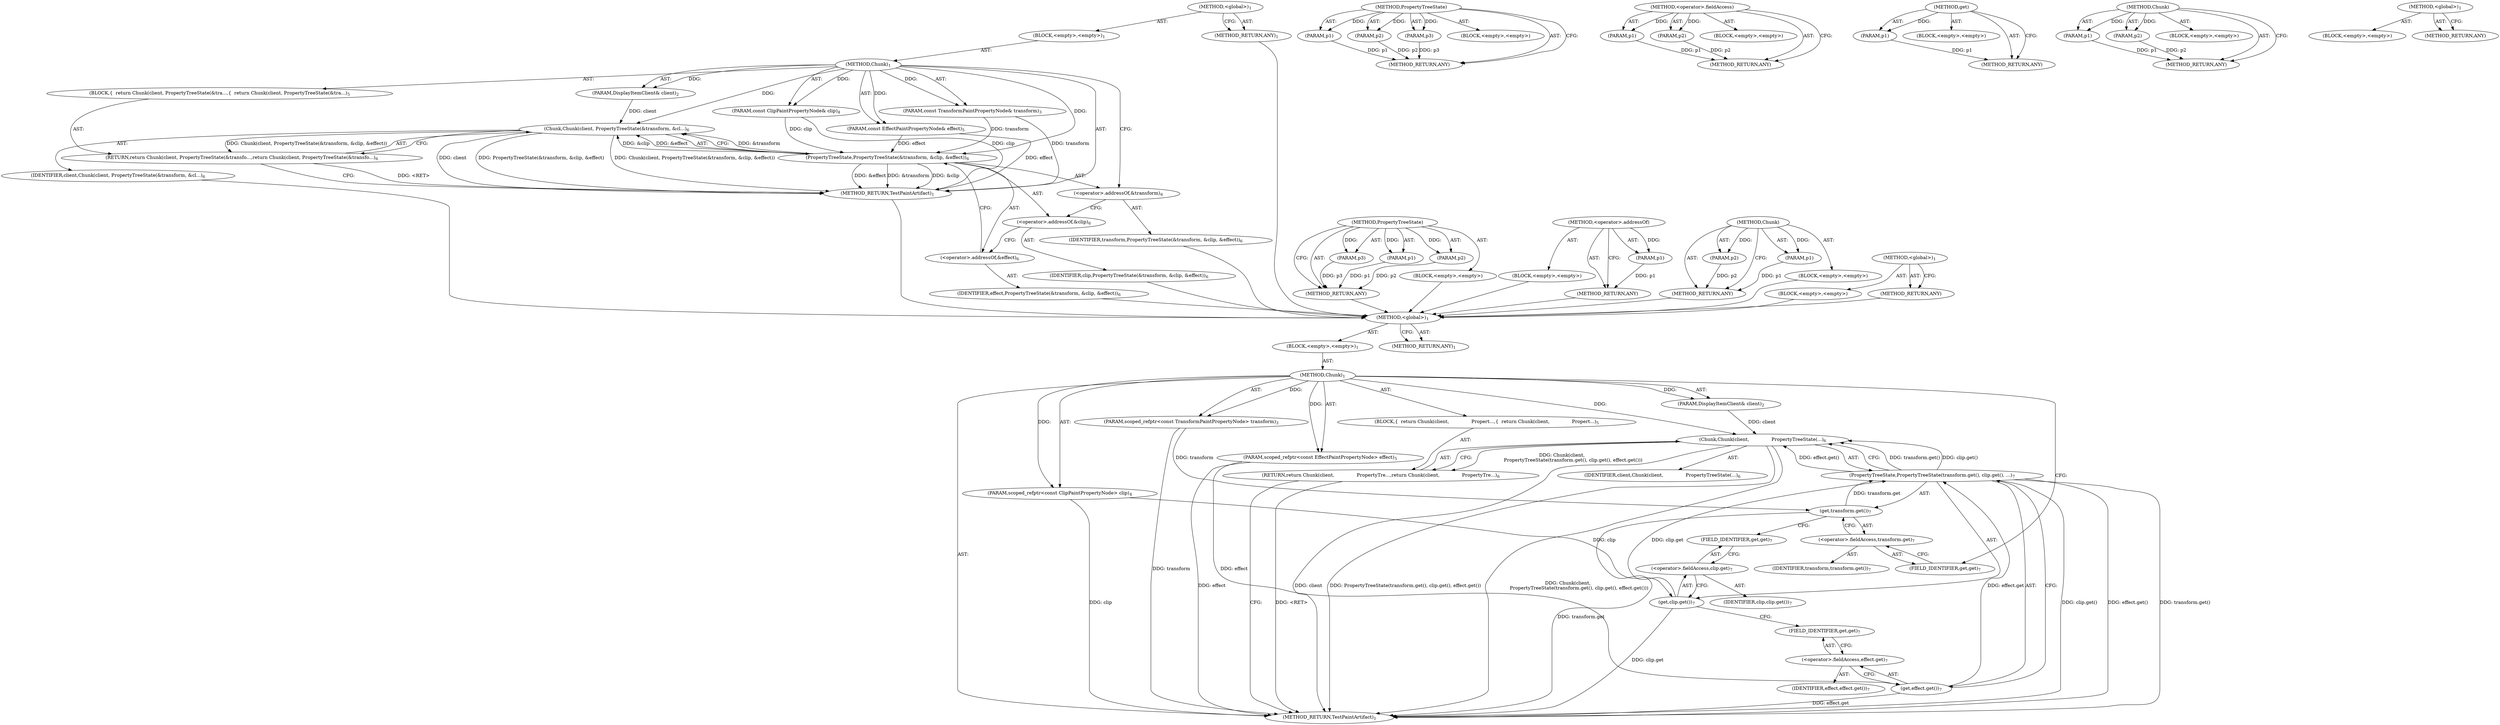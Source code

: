 digraph "&lt;global&gt;" {
vulnerable_6 [label=<(METHOD,&lt;global&gt;)<SUB>1</SUB>>];
vulnerable_7 [label=<(BLOCK,&lt;empty&gt;,&lt;empty&gt;)<SUB>1</SUB>>];
vulnerable_8 [label=<(METHOD,Chunk)<SUB>1</SUB>>];
vulnerable_9 [label=<(PARAM,DisplayItemClient&amp; client)<SUB>2</SUB>>];
vulnerable_10 [label=<(PARAM,scoped_refptr&lt;const TransformPaintPropertyNode&gt; transform)<SUB>3</SUB>>];
vulnerable_11 [label=<(PARAM,scoped_refptr&lt;const ClipPaintPropertyNode&gt; clip)<SUB>4</SUB>>];
vulnerable_12 [label=<(PARAM,scoped_refptr&lt;const EffectPaintPropertyNode&gt; effect)<SUB>5</SUB>>];
vulnerable_13 [label=<(BLOCK,{
  return Chunk(client,
               Propert...,{
  return Chunk(client,
               Propert...)<SUB>5</SUB>>];
vulnerable_14 [label=<(RETURN,return Chunk(client,
               PropertyTre...,return Chunk(client,
               PropertyTre...)<SUB>6</SUB>>];
vulnerable_15 [label=<(Chunk,Chunk(client,
               PropertyTreeState(...)<SUB>6</SUB>>];
vulnerable_16 [label=<(IDENTIFIER,client,Chunk(client,
               PropertyTreeState(...)<SUB>6</SUB>>];
vulnerable_17 [label=<(PropertyTreeState,PropertyTreeState(transform.get(), clip.get(), ...)<SUB>7</SUB>>];
vulnerable_18 [label=<(get,transform.get())<SUB>7</SUB>>];
vulnerable_19 [label=<(&lt;operator&gt;.fieldAccess,transform.get)<SUB>7</SUB>>];
vulnerable_20 [label=<(IDENTIFIER,transform,transform.get())<SUB>7</SUB>>];
vulnerable_21 [label=<(FIELD_IDENTIFIER,get,get)<SUB>7</SUB>>];
vulnerable_22 [label=<(get,clip.get())<SUB>7</SUB>>];
vulnerable_23 [label=<(&lt;operator&gt;.fieldAccess,clip.get)<SUB>7</SUB>>];
vulnerable_24 [label=<(IDENTIFIER,clip,clip.get())<SUB>7</SUB>>];
vulnerable_25 [label=<(FIELD_IDENTIFIER,get,get)<SUB>7</SUB>>];
vulnerable_26 [label=<(get,effect.get())<SUB>7</SUB>>];
vulnerable_27 [label=<(&lt;operator&gt;.fieldAccess,effect.get)<SUB>7</SUB>>];
vulnerable_28 [label=<(IDENTIFIER,effect,effect.get())<SUB>7</SUB>>];
vulnerable_29 [label=<(FIELD_IDENTIFIER,get,get)<SUB>7</SUB>>];
vulnerable_30 [label=<(METHOD_RETURN,TestPaintArtifact)<SUB>1</SUB>>];
vulnerable_32 [label=<(METHOD_RETURN,ANY)<SUB>1</SUB>>];
vulnerable_60 [label=<(METHOD,PropertyTreeState)>];
vulnerable_61 [label=<(PARAM,p1)>];
vulnerable_62 [label=<(PARAM,p2)>];
vulnerable_63 [label=<(PARAM,p3)>];
vulnerable_64 [label=<(BLOCK,&lt;empty&gt;,&lt;empty&gt;)>];
vulnerable_65 [label=<(METHOD_RETURN,ANY)>];
vulnerable_70 [label=<(METHOD,&lt;operator&gt;.fieldAccess)>];
vulnerable_71 [label=<(PARAM,p1)>];
vulnerable_72 [label=<(PARAM,p2)>];
vulnerable_73 [label=<(BLOCK,&lt;empty&gt;,&lt;empty&gt;)>];
vulnerable_74 [label=<(METHOD_RETURN,ANY)>];
vulnerable_66 [label=<(METHOD,get)>];
vulnerable_67 [label=<(PARAM,p1)>];
vulnerable_68 [label=<(BLOCK,&lt;empty&gt;,&lt;empty&gt;)>];
vulnerable_69 [label=<(METHOD_RETURN,ANY)>];
vulnerable_55 [label=<(METHOD,Chunk)>];
vulnerable_56 [label=<(PARAM,p1)>];
vulnerable_57 [label=<(PARAM,p2)>];
vulnerable_58 [label=<(BLOCK,&lt;empty&gt;,&lt;empty&gt;)>];
vulnerable_59 [label=<(METHOD_RETURN,ANY)>];
vulnerable_49 [label=<(METHOD,&lt;global&gt;)<SUB>1</SUB>>];
vulnerable_50 [label=<(BLOCK,&lt;empty&gt;,&lt;empty&gt;)>];
vulnerable_51 [label=<(METHOD_RETURN,ANY)>];
fixed_6 [label=<(METHOD,&lt;global&gt;)<SUB>1</SUB>>];
fixed_7 [label=<(BLOCK,&lt;empty&gt;,&lt;empty&gt;)<SUB>1</SUB>>];
fixed_8 [label=<(METHOD,Chunk)<SUB>1</SUB>>];
fixed_9 [label=<(PARAM,DisplayItemClient&amp; client)<SUB>2</SUB>>];
fixed_10 [label=<(PARAM,const TransformPaintPropertyNode&amp; transform)<SUB>3</SUB>>];
fixed_11 [label=<(PARAM,const ClipPaintPropertyNode&amp; clip)<SUB>4</SUB>>];
fixed_12 [label=<(PARAM,const EffectPaintPropertyNode&amp; effect)<SUB>5</SUB>>];
fixed_13 [label=<(BLOCK,{
  return Chunk(client, PropertyTreeState(&amp;tra...,{
  return Chunk(client, PropertyTreeState(&amp;tra...)<SUB>5</SUB>>];
fixed_14 [label=<(RETURN,return Chunk(client, PropertyTreeState(&amp;transfo...,return Chunk(client, PropertyTreeState(&amp;transfo...)<SUB>6</SUB>>];
fixed_15 [label=<(Chunk,Chunk(client, PropertyTreeState(&amp;transform, &amp;cl...)<SUB>6</SUB>>];
fixed_16 [label=<(IDENTIFIER,client,Chunk(client, PropertyTreeState(&amp;transform, &amp;cl...)<SUB>6</SUB>>];
fixed_17 [label=<(PropertyTreeState,PropertyTreeState(&amp;transform, &amp;clip, &amp;effect))<SUB>6</SUB>>];
fixed_18 [label=<(&lt;operator&gt;.addressOf,&amp;transform)<SUB>6</SUB>>];
fixed_19 [label=<(IDENTIFIER,transform,PropertyTreeState(&amp;transform, &amp;clip, &amp;effect))<SUB>6</SUB>>];
fixed_20 [label=<(&lt;operator&gt;.addressOf,&amp;clip)<SUB>6</SUB>>];
fixed_21 [label=<(IDENTIFIER,clip,PropertyTreeState(&amp;transform, &amp;clip, &amp;effect))<SUB>6</SUB>>];
fixed_22 [label=<(&lt;operator&gt;.addressOf,&amp;effect)<SUB>6</SUB>>];
fixed_23 [label=<(IDENTIFIER,effect,PropertyTreeState(&amp;transform, &amp;clip, &amp;effect))<SUB>6</SUB>>];
fixed_24 [label=<(METHOD_RETURN,TestPaintArtifact)<SUB>1</SUB>>];
fixed_26 [label=<(METHOD_RETURN,ANY)<SUB>1</SUB>>];
fixed_54 [label=<(METHOD,PropertyTreeState)>];
fixed_55 [label=<(PARAM,p1)>];
fixed_56 [label=<(PARAM,p2)>];
fixed_57 [label=<(PARAM,p3)>];
fixed_58 [label=<(BLOCK,&lt;empty&gt;,&lt;empty&gt;)>];
fixed_59 [label=<(METHOD_RETURN,ANY)>];
fixed_60 [label=<(METHOD,&lt;operator&gt;.addressOf)>];
fixed_61 [label=<(PARAM,p1)>];
fixed_62 [label=<(BLOCK,&lt;empty&gt;,&lt;empty&gt;)>];
fixed_63 [label=<(METHOD_RETURN,ANY)>];
fixed_49 [label=<(METHOD,Chunk)>];
fixed_50 [label=<(PARAM,p1)>];
fixed_51 [label=<(PARAM,p2)>];
fixed_52 [label=<(BLOCK,&lt;empty&gt;,&lt;empty&gt;)>];
fixed_53 [label=<(METHOD_RETURN,ANY)>];
fixed_43 [label=<(METHOD,&lt;global&gt;)<SUB>1</SUB>>];
fixed_44 [label=<(BLOCK,&lt;empty&gt;,&lt;empty&gt;)>];
fixed_45 [label=<(METHOD_RETURN,ANY)>];
vulnerable_6 -> vulnerable_7  [key=0, label="AST: "];
vulnerable_6 -> vulnerable_32  [key=0, label="AST: "];
vulnerable_6 -> vulnerable_32  [key=1, label="CFG: "];
vulnerable_7 -> vulnerable_8  [key=0, label="AST: "];
vulnerable_8 -> vulnerable_9  [key=0, label="AST: "];
vulnerable_8 -> vulnerable_9  [key=1, label="DDG: "];
vulnerable_8 -> vulnerable_10  [key=0, label="AST: "];
vulnerable_8 -> vulnerable_10  [key=1, label="DDG: "];
vulnerable_8 -> vulnerable_11  [key=0, label="AST: "];
vulnerable_8 -> vulnerable_11  [key=1, label="DDG: "];
vulnerable_8 -> vulnerable_12  [key=0, label="AST: "];
vulnerable_8 -> vulnerable_12  [key=1, label="DDG: "];
vulnerable_8 -> vulnerable_13  [key=0, label="AST: "];
vulnerable_8 -> vulnerable_30  [key=0, label="AST: "];
vulnerable_8 -> vulnerable_21  [key=0, label="CFG: "];
vulnerable_8 -> vulnerable_15  [key=0, label="DDG: "];
vulnerable_9 -> vulnerable_15  [key=0, label="DDG: client"];
vulnerable_10 -> vulnerable_30  [key=0, label="DDG: transform"];
vulnerable_10 -> vulnerable_18  [key=0, label="DDG: transform"];
vulnerable_11 -> vulnerable_30  [key=0, label="DDG: clip"];
vulnerable_11 -> vulnerable_22  [key=0, label="DDG: clip"];
vulnerable_12 -> vulnerable_30  [key=0, label="DDG: effect"];
vulnerable_12 -> vulnerable_26  [key=0, label="DDG: effect"];
vulnerable_13 -> vulnerable_14  [key=0, label="AST: "];
vulnerable_14 -> vulnerable_15  [key=0, label="AST: "];
vulnerable_14 -> vulnerable_30  [key=0, label="CFG: "];
vulnerable_14 -> vulnerable_30  [key=1, label="DDG: &lt;RET&gt;"];
vulnerable_15 -> vulnerable_16  [key=0, label="AST: "];
vulnerable_15 -> vulnerable_17  [key=0, label="AST: "];
vulnerable_15 -> vulnerable_14  [key=0, label="CFG: "];
vulnerable_15 -> vulnerable_14  [key=1, label="DDG: Chunk(client,
               PropertyTreeState(transform.get(), clip.get(), effect.get()))"];
vulnerable_15 -> vulnerable_30  [key=0, label="DDG: client"];
vulnerable_15 -> vulnerable_30  [key=1, label="DDG: PropertyTreeState(transform.get(), clip.get(), effect.get())"];
vulnerable_15 -> vulnerable_30  [key=2, label="DDG: Chunk(client,
               PropertyTreeState(transform.get(), clip.get(), effect.get()))"];
vulnerable_17 -> vulnerable_18  [key=0, label="AST: "];
vulnerable_17 -> vulnerable_22  [key=0, label="AST: "];
vulnerable_17 -> vulnerable_26  [key=0, label="AST: "];
vulnerable_17 -> vulnerable_15  [key=0, label="CFG: "];
vulnerable_17 -> vulnerable_15  [key=1, label="DDG: transform.get()"];
vulnerable_17 -> vulnerable_15  [key=2, label="DDG: clip.get()"];
vulnerable_17 -> vulnerable_15  [key=3, label="DDG: effect.get()"];
vulnerable_17 -> vulnerable_30  [key=0, label="DDG: transform.get()"];
vulnerable_17 -> vulnerable_30  [key=1, label="DDG: clip.get()"];
vulnerable_17 -> vulnerable_30  [key=2, label="DDG: effect.get()"];
vulnerable_18 -> vulnerable_19  [key=0, label="AST: "];
vulnerable_18 -> vulnerable_25  [key=0, label="CFG: "];
vulnerable_18 -> vulnerable_30  [key=0, label="DDG: transform.get"];
vulnerable_18 -> vulnerable_17  [key=0, label="DDG: transform.get"];
vulnerable_19 -> vulnerable_20  [key=0, label="AST: "];
vulnerable_19 -> vulnerable_21  [key=0, label="AST: "];
vulnerable_19 -> vulnerable_18  [key=0, label="CFG: "];
vulnerable_21 -> vulnerable_19  [key=0, label="CFG: "];
vulnerable_22 -> vulnerable_23  [key=0, label="AST: "];
vulnerable_22 -> vulnerable_29  [key=0, label="CFG: "];
vulnerable_22 -> vulnerable_30  [key=0, label="DDG: clip.get"];
vulnerable_22 -> vulnerable_17  [key=0, label="DDG: clip.get"];
vulnerable_23 -> vulnerable_24  [key=0, label="AST: "];
vulnerable_23 -> vulnerable_25  [key=0, label="AST: "];
vulnerable_23 -> vulnerable_22  [key=0, label="CFG: "];
vulnerable_25 -> vulnerable_23  [key=0, label="CFG: "];
vulnerable_26 -> vulnerable_27  [key=0, label="AST: "];
vulnerable_26 -> vulnerable_17  [key=0, label="CFG: "];
vulnerable_26 -> vulnerable_17  [key=1, label="DDG: effect.get"];
vulnerable_26 -> vulnerable_30  [key=0, label="DDG: effect.get"];
vulnerable_27 -> vulnerable_28  [key=0, label="AST: "];
vulnerable_27 -> vulnerable_29  [key=0, label="AST: "];
vulnerable_27 -> vulnerable_26  [key=0, label="CFG: "];
vulnerable_29 -> vulnerable_27  [key=0, label="CFG: "];
vulnerable_60 -> vulnerable_61  [key=0, label="AST: "];
vulnerable_60 -> vulnerable_61  [key=1, label="DDG: "];
vulnerable_60 -> vulnerable_64  [key=0, label="AST: "];
vulnerable_60 -> vulnerable_62  [key=0, label="AST: "];
vulnerable_60 -> vulnerable_62  [key=1, label="DDG: "];
vulnerable_60 -> vulnerable_65  [key=0, label="AST: "];
vulnerable_60 -> vulnerable_65  [key=1, label="CFG: "];
vulnerable_60 -> vulnerable_63  [key=0, label="AST: "];
vulnerable_60 -> vulnerable_63  [key=1, label="DDG: "];
vulnerable_61 -> vulnerable_65  [key=0, label="DDG: p1"];
vulnerable_62 -> vulnerable_65  [key=0, label="DDG: p2"];
vulnerable_63 -> vulnerable_65  [key=0, label="DDG: p3"];
vulnerable_70 -> vulnerable_71  [key=0, label="AST: "];
vulnerable_70 -> vulnerable_71  [key=1, label="DDG: "];
vulnerable_70 -> vulnerable_73  [key=0, label="AST: "];
vulnerable_70 -> vulnerable_72  [key=0, label="AST: "];
vulnerable_70 -> vulnerable_72  [key=1, label="DDG: "];
vulnerable_70 -> vulnerable_74  [key=0, label="AST: "];
vulnerable_70 -> vulnerable_74  [key=1, label="CFG: "];
vulnerable_71 -> vulnerable_74  [key=0, label="DDG: p1"];
vulnerable_72 -> vulnerable_74  [key=0, label="DDG: p2"];
vulnerable_66 -> vulnerable_67  [key=0, label="AST: "];
vulnerable_66 -> vulnerable_67  [key=1, label="DDG: "];
vulnerable_66 -> vulnerable_68  [key=0, label="AST: "];
vulnerable_66 -> vulnerable_69  [key=0, label="AST: "];
vulnerable_66 -> vulnerable_69  [key=1, label="CFG: "];
vulnerable_67 -> vulnerable_69  [key=0, label="DDG: p1"];
vulnerable_55 -> vulnerable_56  [key=0, label="AST: "];
vulnerable_55 -> vulnerable_56  [key=1, label="DDG: "];
vulnerable_55 -> vulnerable_58  [key=0, label="AST: "];
vulnerable_55 -> vulnerable_57  [key=0, label="AST: "];
vulnerable_55 -> vulnerable_57  [key=1, label="DDG: "];
vulnerable_55 -> vulnerable_59  [key=0, label="AST: "];
vulnerable_55 -> vulnerable_59  [key=1, label="CFG: "];
vulnerable_56 -> vulnerable_59  [key=0, label="DDG: p1"];
vulnerable_57 -> vulnerable_59  [key=0, label="DDG: p2"];
vulnerable_49 -> vulnerable_50  [key=0, label="AST: "];
vulnerable_49 -> vulnerable_51  [key=0, label="AST: "];
vulnerable_49 -> vulnerable_51  [key=1, label="CFG: "];
fixed_6 -> fixed_7  [key=0, label="AST: "];
fixed_6 -> fixed_26  [key=0, label="AST: "];
fixed_6 -> fixed_26  [key=1, label="CFG: "];
fixed_7 -> fixed_8  [key=0, label="AST: "];
fixed_8 -> fixed_9  [key=0, label="AST: "];
fixed_8 -> fixed_9  [key=1, label="DDG: "];
fixed_8 -> fixed_10  [key=0, label="AST: "];
fixed_8 -> fixed_10  [key=1, label="DDG: "];
fixed_8 -> fixed_11  [key=0, label="AST: "];
fixed_8 -> fixed_11  [key=1, label="DDG: "];
fixed_8 -> fixed_12  [key=0, label="AST: "];
fixed_8 -> fixed_12  [key=1, label="DDG: "];
fixed_8 -> fixed_13  [key=0, label="AST: "];
fixed_8 -> fixed_24  [key=0, label="AST: "];
fixed_8 -> fixed_18  [key=0, label="CFG: "];
fixed_8 -> fixed_15  [key=0, label="DDG: "];
fixed_8 -> fixed_17  [key=0, label="DDG: "];
fixed_9 -> fixed_15  [key=0, label="DDG: client"];
fixed_10 -> fixed_24  [key=0, label="DDG: transform"];
fixed_10 -> fixed_17  [key=0, label="DDG: transform"];
fixed_11 -> fixed_24  [key=0, label="DDG: clip"];
fixed_11 -> fixed_17  [key=0, label="DDG: clip"];
fixed_12 -> fixed_24  [key=0, label="DDG: effect"];
fixed_12 -> fixed_17  [key=0, label="DDG: effect"];
fixed_13 -> fixed_14  [key=0, label="AST: "];
fixed_14 -> fixed_15  [key=0, label="AST: "];
fixed_14 -> fixed_24  [key=0, label="CFG: "];
fixed_14 -> fixed_24  [key=1, label="DDG: &lt;RET&gt;"];
fixed_15 -> fixed_16  [key=0, label="AST: "];
fixed_15 -> fixed_17  [key=0, label="AST: "];
fixed_15 -> fixed_14  [key=0, label="CFG: "];
fixed_15 -> fixed_14  [key=1, label="DDG: Chunk(client, PropertyTreeState(&amp;transform, &amp;clip, &amp;effect))"];
fixed_15 -> fixed_24  [key=0, label="DDG: client"];
fixed_15 -> fixed_24  [key=1, label="DDG: PropertyTreeState(&amp;transform, &amp;clip, &amp;effect)"];
fixed_15 -> fixed_24  [key=2, label="DDG: Chunk(client, PropertyTreeState(&amp;transform, &amp;clip, &amp;effect))"];
fixed_16 -> vulnerable_6  [key=0];
fixed_17 -> fixed_18  [key=0, label="AST: "];
fixed_17 -> fixed_20  [key=0, label="AST: "];
fixed_17 -> fixed_22  [key=0, label="AST: "];
fixed_17 -> fixed_15  [key=0, label="CFG: "];
fixed_17 -> fixed_15  [key=1, label="DDG: &amp;transform"];
fixed_17 -> fixed_15  [key=2, label="DDG: &amp;clip"];
fixed_17 -> fixed_15  [key=3, label="DDG: &amp;effect"];
fixed_17 -> fixed_24  [key=0, label="DDG: &amp;transform"];
fixed_17 -> fixed_24  [key=1, label="DDG: &amp;clip"];
fixed_17 -> fixed_24  [key=2, label="DDG: &amp;effect"];
fixed_18 -> fixed_19  [key=0, label="AST: "];
fixed_18 -> fixed_20  [key=0, label="CFG: "];
fixed_19 -> vulnerable_6  [key=0];
fixed_20 -> fixed_21  [key=0, label="AST: "];
fixed_20 -> fixed_22  [key=0, label="CFG: "];
fixed_21 -> vulnerable_6  [key=0];
fixed_22 -> fixed_23  [key=0, label="AST: "];
fixed_22 -> fixed_17  [key=0, label="CFG: "];
fixed_23 -> vulnerable_6  [key=0];
fixed_24 -> vulnerable_6  [key=0];
fixed_26 -> vulnerable_6  [key=0];
fixed_54 -> fixed_55  [key=0, label="AST: "];
fixed_54 -> fixed_55  [key=1, label="DDG: "];
fixed_54 -> fixed_58  [key=0, label="AST: "];
fixed_54 -> fixed_56  [key=0, label="AST: "];
fixed_54 -> fixed_56  [key=1, label="DDG: "];
fixed_54 -> fixed_59  [key=0, label="AST: "];
fixed_54 -> fixed_59  [key=1, label="CFG: "];
fixed_54 -> fixed_57  [key=0, label="AST: "];
fixed_54 -> fixed_57  [key=1, label="DDG: "];
fixed_55 -> fixed_59  [key=0, label="DDG: p1"];
fixed_56 -> fixed_59  [key=0, label="DDG: p2"];
fixed_57 -> fixed_59  [key=0, label="DDG: p3"];
fixed_58 -> vulnerable_6  [key=0];
fixed_59 -> vulnerable_6  [key=0];
fixed_60 -> fixed_61  [key=0, label="AST: "];
fixed_60 -> fixed_61  [key=1, label="DDG: "];
fixed_60 -> fixed_62  [key=0, label="AST: "];
fixed_60 -> fixed_63  [key=0, label="AST: "];
fixed_60 -> fixed_63  [key=1, label="CFG: "];
fixed_61 -> fixed_63  [key=0, label="DDG: p1"];
fixed_62 -> vulnerable_6  [key=0];
fixed_63 -> vulnerable_6  [key=0];
fixed_49 -> fixed_50  [key=0, label="AST: "];
fixed_49 -> fixed_50  [key=1, label="DDG: "];
fixed_49 -> fixed_52  [key=0, label="AST: "];
fixed_49 -> fixed_51  [key=0, label="AST: "];
fixed_49 -> fixed_51  [key=1, label="DDG: "];
fixed_49 -> fixed_53  [key=0, label="AST: "];
fixed_49 -> fixed_53  [key=1, label="CFG: "];
fixed_50 -> fixed_53  [key=0, label="DDG: p1"];
fixed_51 -> fixed_53  [key=0, label="DDG: p2"];
fixed_52 -> vulnerable_6  [key=0];
fixed_53 -> vulnerable_6  [key=0];
fixed_43 -> fixed_44  [key=0, label="AST: "];
fixed_43 -> fixed_45  [key=0, label="AST: "];
fixed_43 -> fixed_45  [key=1, label="CFG: "];
fixed_44 -> vulnerable_6  [key=0];
fixed_45 -> vulnerable_6  [key=0];
}
